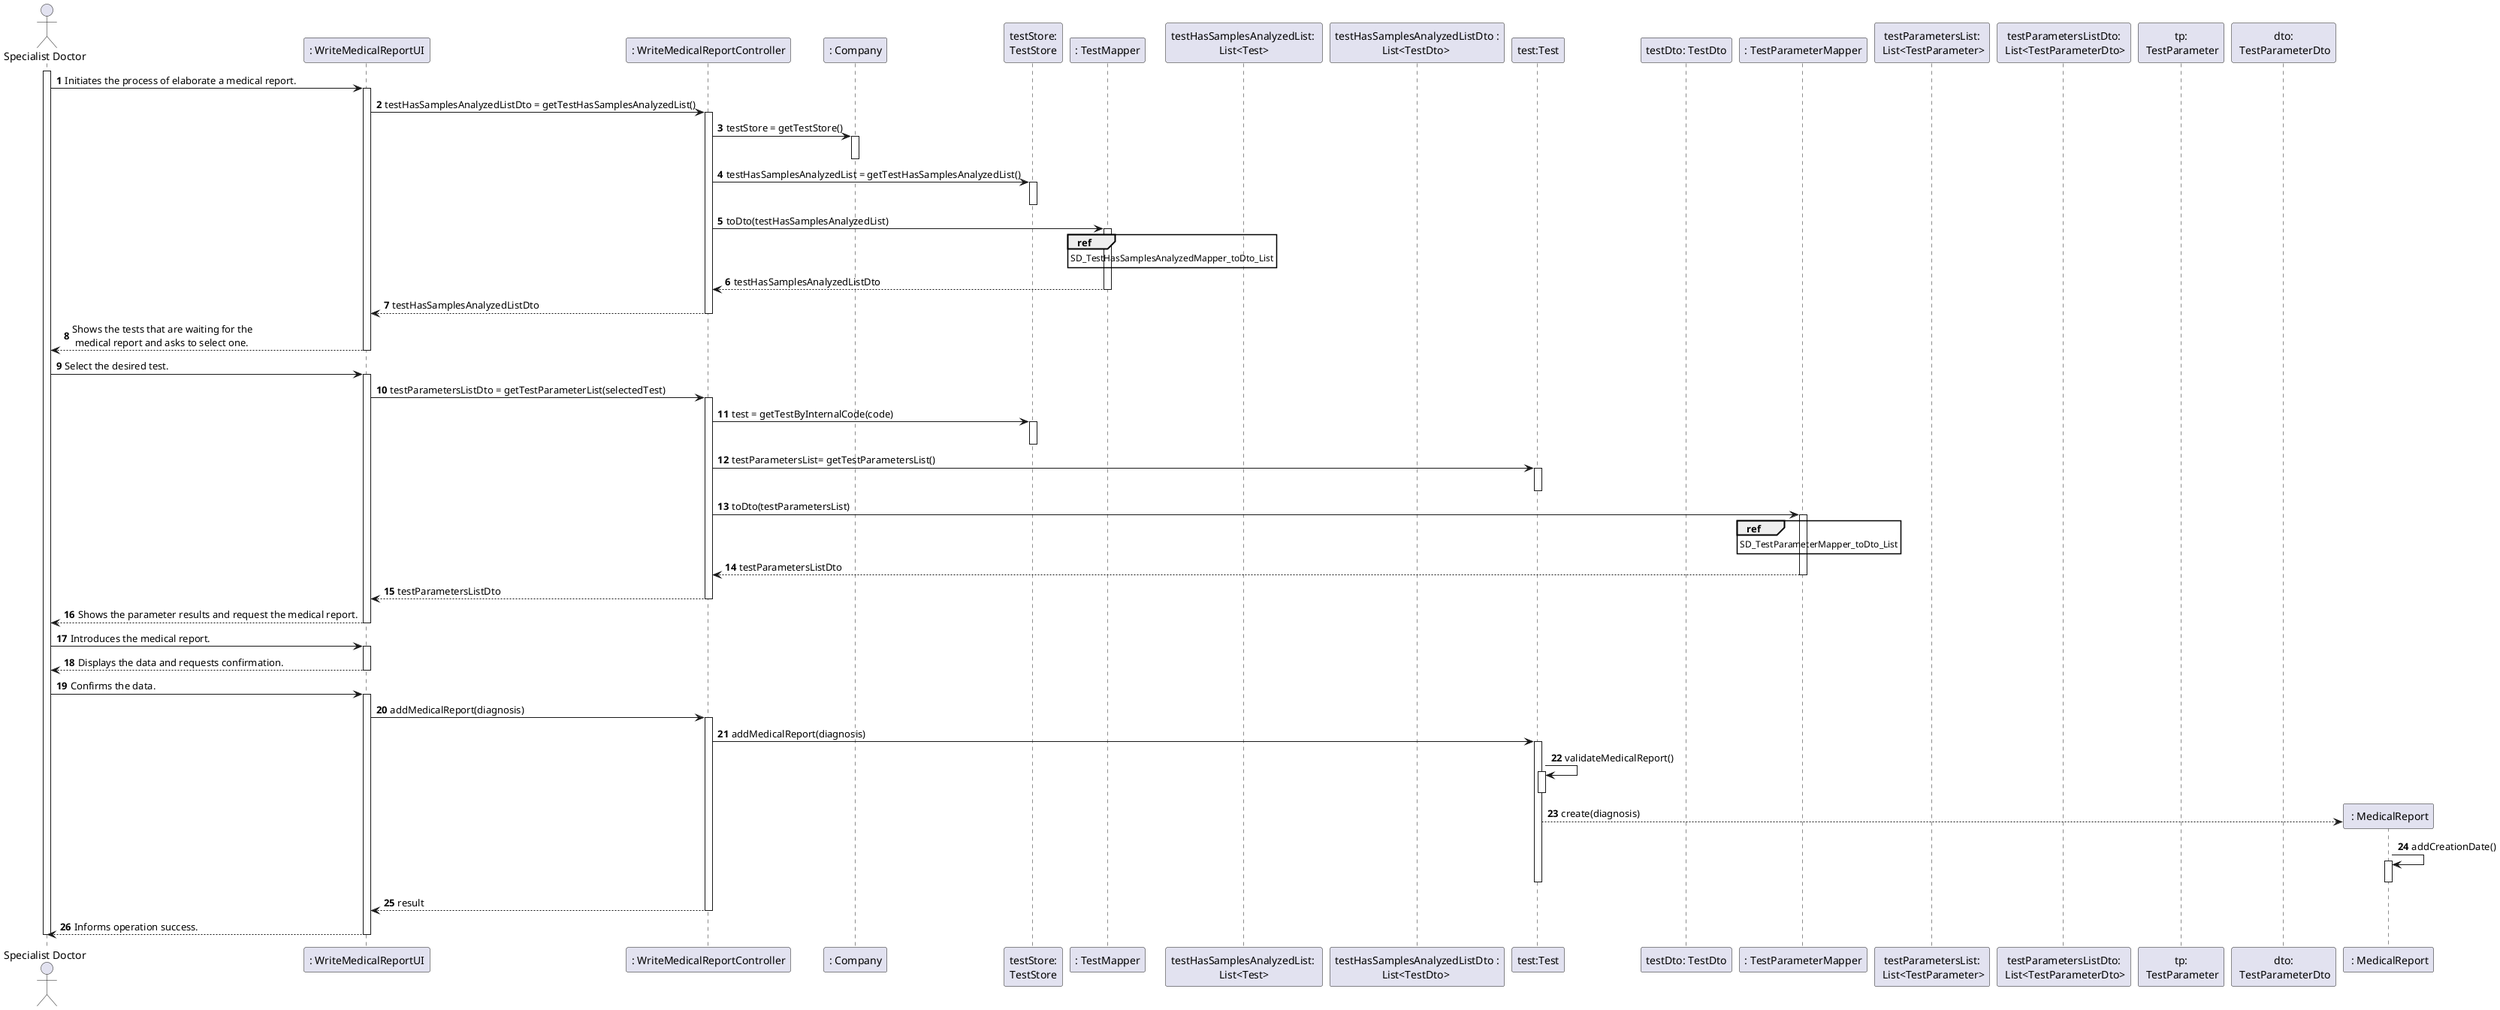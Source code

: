 @startuml
autonumber
'hide footbox
actor "Specialist Doctor" as Doctor

participant ": WriteMedicalReportUI" as UI
participant ": WriteMedicalReportController" as CTRL
participant ": Company" as Comp
participant "testStore:\nTestStore" as TS
participant ": TestMapper" as tMAPPER
participant "testHasSamplesAnalyzedList: \nList<Test>" as List
participant "testHasSamplesAnalyzedListDto :\nList<TestDto> " as TDto
participant "test:Test" as TEST
participant "testDto: TestDto" as TestDtoc
participant ": TestParameterMapper" as tpMAPPER
participant "testParametersList:\n List<TestParameter>" as lTP
participant "testParametersListDto:\n List<TestParameterDto>" as lTPDto
participant "tp:\n TestParameter" as TP
participant "dto:\n TestParameterDto" as TPDto
participant " : MedicalReport" as REPORT

activate Doctor
Doctor -> UI : Initiates the process of elaborate a medical report.
activate UI
UI -> CTRL : testHasSamplesAnalyzedListDto = getTestHasSamplesAnalyzedList()
activate CTRL
CTRL -> Comp : testStore = getTestStore()
activate Comp
deactivate Comp
CTRL -> TS : testHasSamplesAnalyzedList = getTestHasSamplesAnalyzedList()
activate TS
deactivate TS
CTRL -> tMAPPER : toDto(testHasSamplesAnalyzedList)
activate tMAPPER
ref over tMAPPER
SD_TestHasSamplesAnalyzedMapper_toDto_List
end ref
tMAPPER --> CTRL : testHasSamplesAnalyzedListDto
deactivate tMAPPER
CTRL --> UI : testHasSamplesAnalyzedListDto
deactivate CTRL
UI --> Doctor : Shows the tests that are waiting for the \n medical report and asks to select one.
deactivate UI

Doctor -> UI :  Select the desired test.
activate UI
UI -> CTRL : testParametersListDto = getTestParameterList(selectedTest)
activate CTRL
CTRL -> TS : test = getTestByInternalCode(code)
activate TS
deactivate TS
CTRL -> TEST : testParametersList= getTestParametersList()
activate TEST
deactivate TEST
CTRL -> tpMAPPER : toDto(testParametersList)
activate tpMAPPER
ref over tpMAPPER
SD_TestParameterMapper_toDto_List
end ref
tpMAPPER --> CTRL : testParametersListDto
deactivate tpMAPPER
CTRL --> UI : testParametersListDto
deactivate CTRL
UI --> Doctor : Shows the parameter results and request the medical report.
deactivate UI

Doctor-> UI : Introduces the medical report.
activate UI

UI --> Doctor : Displays the data and requests confirmation.
deactivate UI

Doctor-> UI : Confirms the data.
activate UI
UI -> CTRL: addMedicalReport(diagnosis)
activate CTRL
CTRL -> TEST : addMedicalReport(diagnosis)
activate TEST
TEST -> TEST : validateMedicalReport()
activate TEST
deactivate TEST
TEST --> REPORT** : create(diagnosis)
REPORT -> REPORT : addCreationDate()
activate REPORT
deactivate REPORT
deactivate TEST
CTRL --> UI : result
deactivate CTRL
UI --> Doctor : Informs operation success.
deactivate UI

deactivate Doctor



@enduml